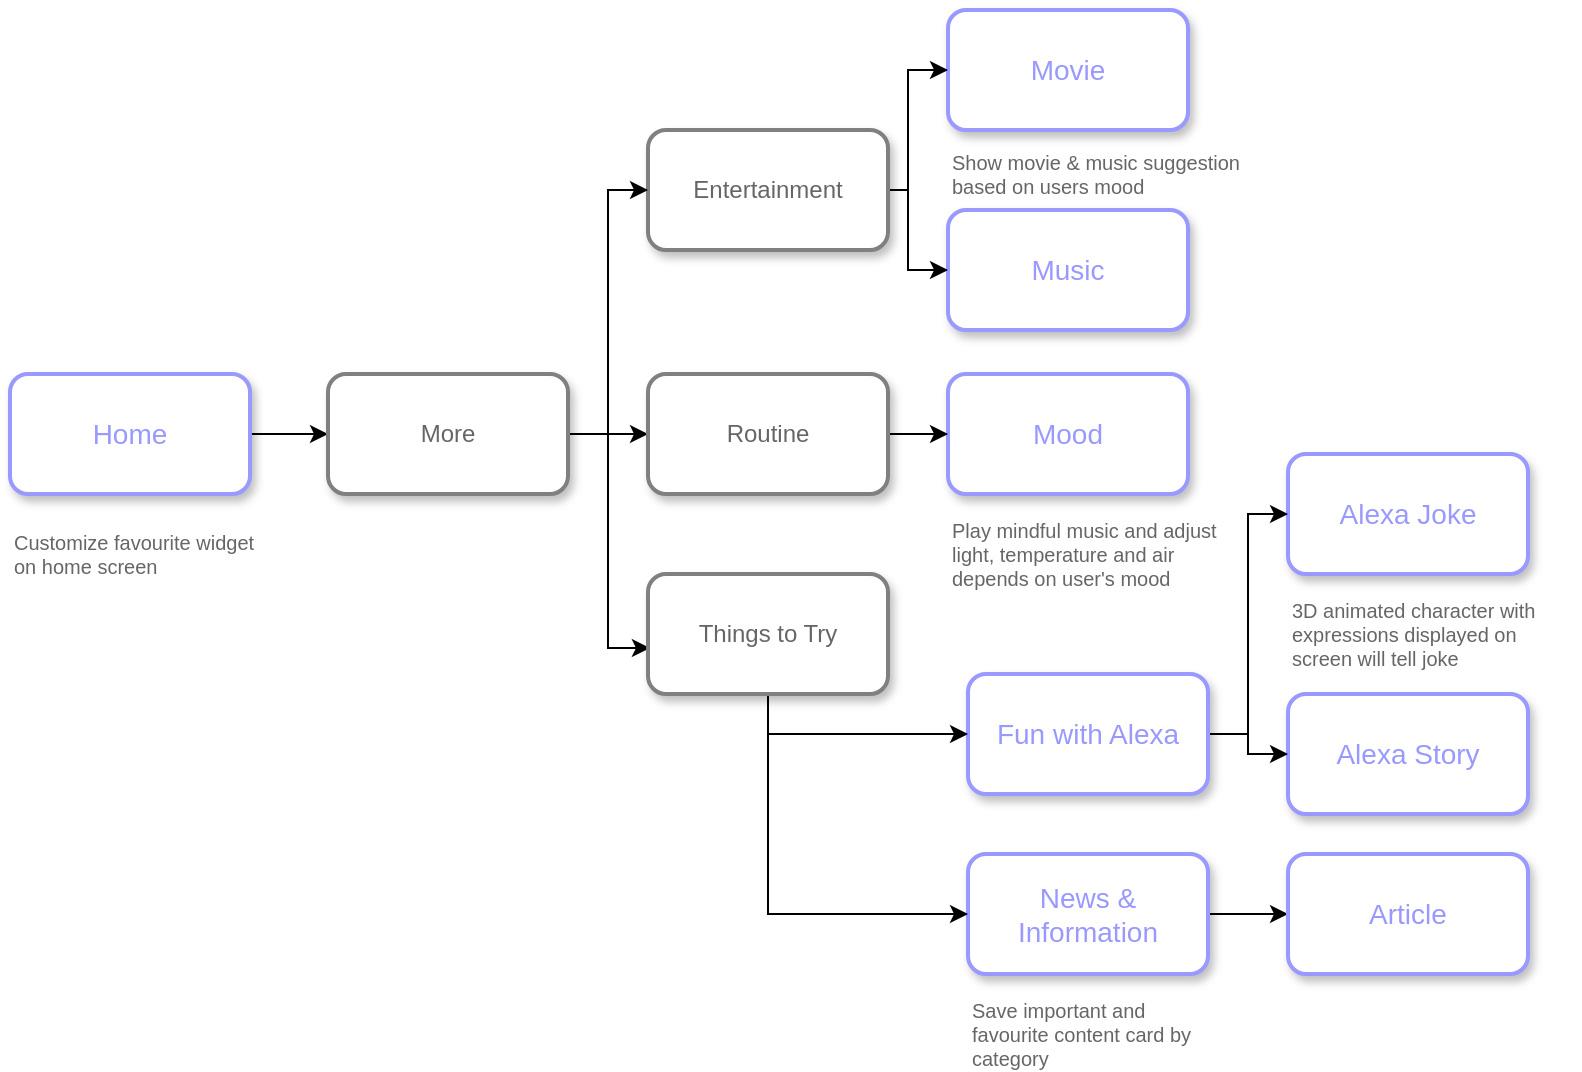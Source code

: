 <mxfile version="14.3.0" type="github">
  <diagram id="dkEGtOvr8AqHAAO9sXGl" name="Page-1">
    <mxGraphModel dx="1414" dy="728" grid="1" gridSize="10" guides="1" tooltips="1" connect="1" arrows="1" fold="1" page="1" pageScale="1" pageWidth="850" pageHeight="1100" math="0" shadow="0">
      <root>
        <mxCell id="0" />
        <mxCell id="1" parent="0" />
        <mxCell id="UKrBfvTQUa-AFyekjA3K-16" style="edgeStyle=orthogonalEdgeStyle;rounded=0;orthogonalLoop=1;jettySize=auto;html=1;entryX=0;entryY=0.5;entryDx=0;entryDy=0;fontSize=14;" edge="1" parent="1" source="UKrBfvTQUa-AFyekjA3K-1" target="UKrBfvTQUa-AFyekjA3K-13">
          <mxGeometry relative="1" as="geometry" />
        </mxCell>
        <mxCell id="UKrBfvTQUa-AFyekjA3K-1" value="&lt;font style=&quot;font-size: 14px&quot;&gt;Home&lt;/font&gt;" style="rounded=1;whiteSpace=wrap;html=1;shadow=1;sketch=0;strokeWidth=2;strokeColor=#9999FF;fontColor=#9999FF;glass=0;perimeterSpacing=0;" vertex="1" parent="1">
          <mxGeometry x="41" y="200" width="120" height="60" as="geometry" />
        </mxCell>
        <mxCell id="UKrBfvTQUa-AFyekjA3K-2" value="&lt;font style=&quot;font-size: 14px;&quot;&gt;&lt;span style=&quot;font-size: 14px;&quot;&gt;Movie&lt;/span&gt;&lt;/font&gt;" style="rounded=1;whiteSpace=wrap;html=1;shadow=1;sketch=0;strokeWidth=2;strokeColor=#9999FF;fontSize=14;fontColor=#9999FF;glass=0;perimeterSpacing=0;" vertex="1" parent="1">
          <mxGeometry x="510" y="18" width="120" height="60" as="geometry" />
        </mxCell>
        <mxCell id="UKrBfvTQUa-AFyekjA3K-3" value="&lt;font style=&quot;font-size: 14px;&quot;&gt;&lt;span style=&quot;font-size: 14px;&quot;&gt;Music&lt;/span&gt;&lt;/font&gt;" style="rounded=1;whiteSpace=wrap;html=1;shadow=1;sketch=0;strokeWidth=2;strokeColor=#9999FF;fontSize=14;fontColor=#9999FF;glass=0;perimeterSpacing=0;" vertex="1" parent="1">
          <mxGeometry x="510" y="118" width="120" height="60" as="geometry" />
        </mxCell>
        <mxCell id="UKrBfvTQUa-AFyekjA3K-28" style="edgeStyle=orthogonalEdgeStyle;rounded=0;orthogonalLoop=1;jettySize=auto;html=1;fontSize=14;" edge="1" parent="1" source="UKrBfvTQUa-AFyekjA3K-4" target="UKrBfvTQUa-AFyekjA3K-5">
          <mxGeometry relative="1" as="geometry" />
        </mxCell>
        <mxCell id="UKrBfvTQUa-AFyekjA3K-4" value="&lt;font style=&quot;font-size: 14px;&quot;&gt;&lt;span style=&quot;font-size: 14px;&quot;&gt;News &amp;amp; Information&lt;/span&gt;&lt;/font&gt;" style="rounded=1;whiteSpace=wrap;html=1;shadow=1;sketch=0;strokeWidth=2;strokeColor=#9999FF;fontSize=14;fontColor=#9999FF;glass=0;perimeterSpacing=0;" vertex="1" parent="1">
          <mxGeometry x="520" y="440" width="120" height="60" as="geometry" />
        </mxCell>
        <mxCell id="UKrBfvTQUa-AFyekjA3K-5" value="&lt;font style=&quot;font-size: 14px;&quot;&gt;&lt;span style=&quot;font-size: 14px;&quot;&gt;Article&lt;/span&gt;&lt;/font&gt;" style="rounded=1;whiteSpace=wrap;html=1;shadow=1;sketch=0;strokeWidth=2;strokeColor=#9999FF;fontSize=14;fontColor=#9999FF;glass=0;perimeterSpacing=0;" vertex="1" parent="1">
          <mxGeometry x="680" y="440" width="120" height="60" as="geometry" />
        </mxCell>
        <mxCell id="UKrBfvTQUa-AFyekjA3K-6" value="&lt;font style=&quot;font-size: 14px;&quot;&gt;&lt;span style=&quot;font-size: 14px;&quot;&gt;Alexa Story&lt;/span&gt;&lt;/font&gt;" style="rounded=1;whiteSpace=wrap;html=1;shadow=1;sketch=0;strokeWidth=2;strokeColor=#9999FF;fontSize=14;fontColor=#9999FF;glass=0;perimeterSpacing=0;" vertex="1" parent="1">
          <mxGeometry x="680" y="360" width="120" height="60" as="geometry" />
        </mxCell>
        <mxCell id="UKrBfvTQUa-AFyekjA3K-7" value="&lt;font style=&quot;font-size: 14px;&quot;&gt;&lt;span style=&quot;font-size: 14px;&quot;&gt;Alexa Joke&lt;/span&gt;&lt;/font&gt;" style="rounded=1;whiteSpace=wrap;html=1;shadow=1;sketch=0;strokeWidth=2;strokeColor=#9999FF;fontSize=14;fontColor=#9999FF;glass=0;perimeterSpacing=0;" vertex="1" parent="1">
          <mxGeometry x="680" y="240" width="120" height="60" as="geometry" />
        </mxCell>
        <mxCell id="UKrBfvTQUa-AFyekjA3K-26" style="edgeStyle=orthogonalEdgeStyle;rounded=0;orthogonalLoop=1;jettySize=auto;html=1;entryX=0;entryY=0.5;entryDx=0;entryDy=0;fontSize=14;" edge="1" parent="1" source="UKrBfvTQUa-AFyekjA3K-8" target="UKrBfvTQUa-AFyekjA3K-7">
          <mxGeometry relative="1" as="geometry" />
        </mxCell>
        <mxCell id="UKrBfvTQUa-AFyekjA3K-27" style="edgeStyle=orthogonalEdgeStyle;rounded=0;orthogonalLoop=1;jettySize=auto;html=1;entryX=0;entryY=0.5;entryDx=0;entryDy=0;fontSize=14;" edge="1" parent="1" source="UKrBfvTQUa-AFyekjA3K-8" target="UKrBfvTQUa-AFyekjA3K-6">
          <mxGeometry relative="1" as="geometry" />
        </mxCell>
        <mxCell id="UKrBfvTQUa-AFyekjA3K-8" value="&lt;font style=&quot;font-size: 14px;&quot;&gt;&lt;span style=&quot;font-size: 14px;&quot;&gt;Fun with Alexa&lt;/span&gt;&lt;/font&gt;" style="rounded=1;whiteSpace=wrap;html=1;shadow=1;sketch=0;strokeWidth=2;strokeColor=#9999FF;fontSize=14;fontColor=#9999FF;glass=0;perimeterSpacing=0;" vertex="1" parent="1">
          <mxGeometry x="520" y="350" width="120" height="60" as="geometry" />
        </mxCell>
        <mxCell id="UKrBfvTQUa-AFyekjA3K-9" value="&lt;font style=&quot;font-size: 14px;&quot;&gt;&lt;span style=&quot;font-size: 14px;&quot;&gt;Mood&lt;/span&gt;&lt;/font&gt;" style="rounded=1;whiteSpace=wrap;html=1;shadow=1;sketch=0;strokeWidth=2;strokeColor=#9999FF;fontSize=14;fontColor=#9999FF;glass=0;perimeterSpacing=0;" vertex="1" parent="1">
          <mxGeometry x="510" y="200" width="120" height="60" as="geometry" />
        </mxCell>
        <mxCell id="UKrBfvTQUa-AFyekjA3K-19" style="edgeStyle=orthogonalEdgeStyle;rounded=0;orthogonalLoop=1;jettySize=auto;html=1;entryX=0;entryY=0.5;entryDx=0;entryDy=0;fontSize=14;" edge="1" parent="1" source="UKrBfvTQUa-AFyekjA3K-12" target="UKrBfvTQUa-AFyekjA3K-3">
          <mxGeometry relative="1" as="geometry">
            <Array as="points">
              <mxPoint x="490" y="108" />
              <mxPoint x="490" y="148" />
            </Array>
          </mxGeometry>
        </mxCell>
        <mxCell id="UKrBfvTQUa-AFyekjA3K-35" style="edgeStyle=orthogonalEdgeStyle;rounded=0;orthogonalLoop=1;jettySize=auto;html=1;entryX=0;entryY=0.5;entryDx=0;entryDy=0;fontSize=10;fontColor=#666666;" edge="1" parent="1" source="UKrBfvTQUa-AFyekjA3K-12" target="UKrBfvTQUa-AFyekjA3K-2">
          <mxGeometry relative="1" as="geometry">
            <Array as="points">
              <mxPoint x="490" y="108" />
              <mxPoint x="490" y="48" />
            </Array>
          </mxGeometry>
        </mxCell>
        <mxCell id="UKrBfvTQUa-AFyekjA3K-12" value="&lt;font color=&quot;#666666&quot;&gt;Entertainment&lt;/font&gt;" style="rounded=1;whiteSpace=wrap;html=1;shadow=1;sketch=0;strokeWidth=2;strokeColor=#808080;" vertex="1" parent="1">
          <mxGeometry x="360" y="78" width="120" height="60" as="geometry" />
        </mxCell>
        <mxCell id="UKrBfvTQUa-AFyekjA3K-20" style="edgeStyle=orthogonalEdgeStyle;rounded=0;orthogonalLoop=1;jettySize=auto;html=1;entryX=0;entryY=0.5;entryDx=0;entryDy=0;fontSize=14;" edge="1" parent="1" source="UKrBfvTQUa-AFyekjA3K-13" target="UKrBfvTQUa-AFyekjA3K-15">
          <mxGeometry relative="1" as="geometry" />
        </mxCell>
        <mxCell id="UKrBfvTQUa-AFyekjA3K-21" style="edgeStyle=orthogonalEdgeStyle;rounded=0;orthogonalLoop=1;jettySize=auto;html=1;entryX=0.008;entryY=0.617;entryDx=0;entryDy=0;entryPerimeter=0;fontSize=14;" edge="1" parent="1" source="UKrBfvTQUa-AFyekjA3K-13" target="UKrBfvTQUa-AFyekjA3K-14">
          <mxGeometry relative="1" as="geometry" />
        </mxCell>
        <mxCell id="UKrBfvTQUa-AFyekjA3K-22" style="edgeStyle=orthogonalEdgeStyle;rounded=0;orthogonalLoop=1;jettySize=auto;html=1;entryX=0;entryY=0.5;entryDx=0;entryDy=0;fontSize=14;" edge="1" parent="1" source="UKrBfvTQUa-AFyekjA3K-13" target="UKrBfvTQUa-AFyekjA3K-12">
          <mxGeometry relative="1" as="geometry" />
        </mxCell>
        <mxCell id="UKrBfvTQUa-AFyekjA3K-13" value="&lt;font color=&quot;#666666&quot;&gt;More&lt;/font&gt;" style="rounded=1;whiteSpace=wrap;html=1;shadow=1;sketch=0;strokeWidth=2;strokeColor=#808080;" vertex="1" parent="1">
          <mxGeometry x="200" y="200" width="120" height="60" as="geometry" />
        </mxCell>
        <mxCell id="UKrBfvTQUa-AFyekjA3K-24" style="edgeStyle=orthogonalEdgeStyle;rounded=0;orthogonalLoop=1;jettySize=auto;html=1;entryX=0;entryY=0.5;entryDx=0;entryDy=0;fontSize=14;exitX=0.5;exitY=1;exitDx=0;exitDy=0;" edge="1" parent="1" source="UKrBfvTQUa-AFyekjA3K-14" target="UKrBfvTQUa-AFyekjA3K-8">
          <mxGeometry relative="1" as="geometry" />
        </mxCell>
        <mxCell id="UKrBfvTQUa-AFyekjA3K-25" style="edgeStyle=orthogonalEdgeStyle;rounded=0;orthogonalLoop=1;jettySize=auto;html=1;entryX=0;entryY=0.5;entryDx=0;entryDy=0;fontSize=14;exitX=0.5;exitY=1;exitDx=0;exitDy=0;" edge="1" parent="1" source="UKrBfvTQUa-AFyekjA3K-14" target="UKrBfvTQUa-AFyekjA3K-4">
          <mxGeometry relative="1" as="geometry" />
        </mxCell>
        <mxCell id="UKrBfvTQUa-AFyekjA3K-14" value="&lt;font color=&quot;#666666&quot;&gt;Things to Try&lt;/font&gt;" style="rounded=1;whiteSpace=wrap;html=1;shadow=1;sketch=0;strokeWidth=2;strokeColor=#808080;" vertex="1" parent="1">
          <mxGeometry x="360" y="300" width="120" height="60" as="geometry" />
        </mxCell>
        <mxCell id="UKrBfvTQUa-AFyekjA3K-23" style="edgeStyle=orthogonalEdgeStyle;rounded=0;orthogonalLoop=1;jettySize=auto;html=1;fontSize=14;" edge="1" parent="1" source="UKrBfvTQUa-AFyekjA3K-15" target="UKrBfvTQUa-AFyekjA3K-9">
          <mxGeometry relative="1" as="geometry" />
        </mxCell>
        <mxCell id="UKrBfvTQUa-AFyekjA3K-15" value="&lt;font color=&quot;#666666&quot;&gt;Routine&lt;/font&gt;" style="rounded=1;whiteSpace=wrap;html=1;shadow=1;sketch=0;strokeWidth=2;strokeColor=#808080;" vertex="1" parent="1">
          <mxGeometry x="360" y="200" width="120" height="60" as="geometry" />
        </mxCell>
        <mxCell id="UKrBfvTQUa-AFyekjA3K-30" value="Customize favourite widget on home screen" style="text;strokeColor=none;fillColor=none;align=left;verticalAlign=middle;whiteSpace=wrap;rounded=0;shadow=1;glass=0;sketch=0;fontSize=10;fontColor=#666666;" vertex="1" parent="1">
          <mxGeometry x="41" y="280" width="129" height="20" as="geometry" />
        </mxCell>
        <mxCell id="UKrBfvTQUa-AFyekjA3K-31" value="Save important and favourite content card by category" style="text;strokeColor=none;fillColor=none;align=left;verticalAlign=middle;whiteSpace=wrap;rounded=0;shadow=1;glass=0;sketch=0;fontSize=10;fontColor=#666666;" vertex="1" parent="1">
          <mxGeometry x="520" y="520" width="129" height="20" as="geometry" />
        </mxCell>
        <mxCell id="UKrBfvTQUa-AFyekjA3K-32" value="Play mindful music and adjust light, temperature and air depends on user&#39;s mood" style="text;strokeColor=none;fillColor=none;align=left;verticalAlign=middle;whiteSpace=wrap;rounded=0;shadow=1;glass=0;sketch=0;fontSize=10;fontColor=#666666;" vertex="1" parent="1">
          <mxGeometry x="510" y="280" width="140" height="20" as="geometry" />
        </mxCell>
        <mxCell id="UKrBfvTQUa-AFyekjA3K-33" value="3D animated character with expressions displayed on screen will tell joke" style="text;strokeColor=none;fillColor=none;align=left;verticalAlign=middle;whiteSpace=wrap;rounded=0;shadow=1;glass=0;sketch=0;fontSize=10;fontColor=#666666;html=1;" vertex="1" parent="1">
          <mxGeometry x="680" y="320" width="140" height="20" as="geometry" />
        </mxCell>
        <mxCell id="UKrBfvTQUa-AFyekjA3K-34" value="Show movie &amp;amp; music suggestion based on users mood" style="text;strokeColor=none;fillColor=none;align=left;verticalAlign=middle;whiteSpace=wrap;rounded=0;shadow=1;glass=0;sketch=0;fontSize=10;fontColor=#666666;html=1;" vertex="1" parent="1">
          <mxGeometry x="510" y="90" width="150" height="20" as="geometry" />
        </mxCell>
      </root>
    </mxGraphModel>
  </diagram>
</mxfile>
